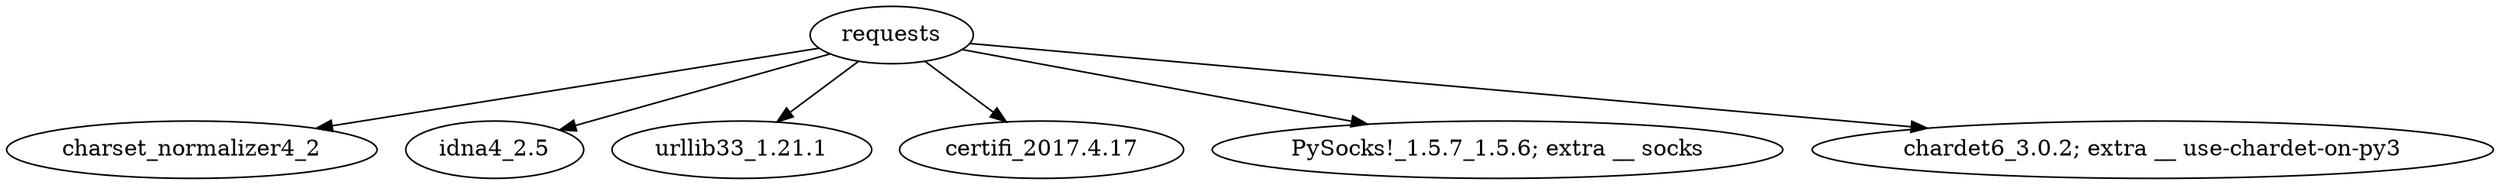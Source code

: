 digraph Dependencies {
"requests" -> "charset_normalizer4_2";
"requests" -> "idna4_2.5";
"requests" -> "urllib33_1.21.1";
"requests" -> "certifi_2017.4.17";
"requests" -> "PySocks!_1.5.7_1.5.6; extra __ socks";
"requests" -> "chardet6_3.0.2; extra __ use-chardet-on-py3";
}
